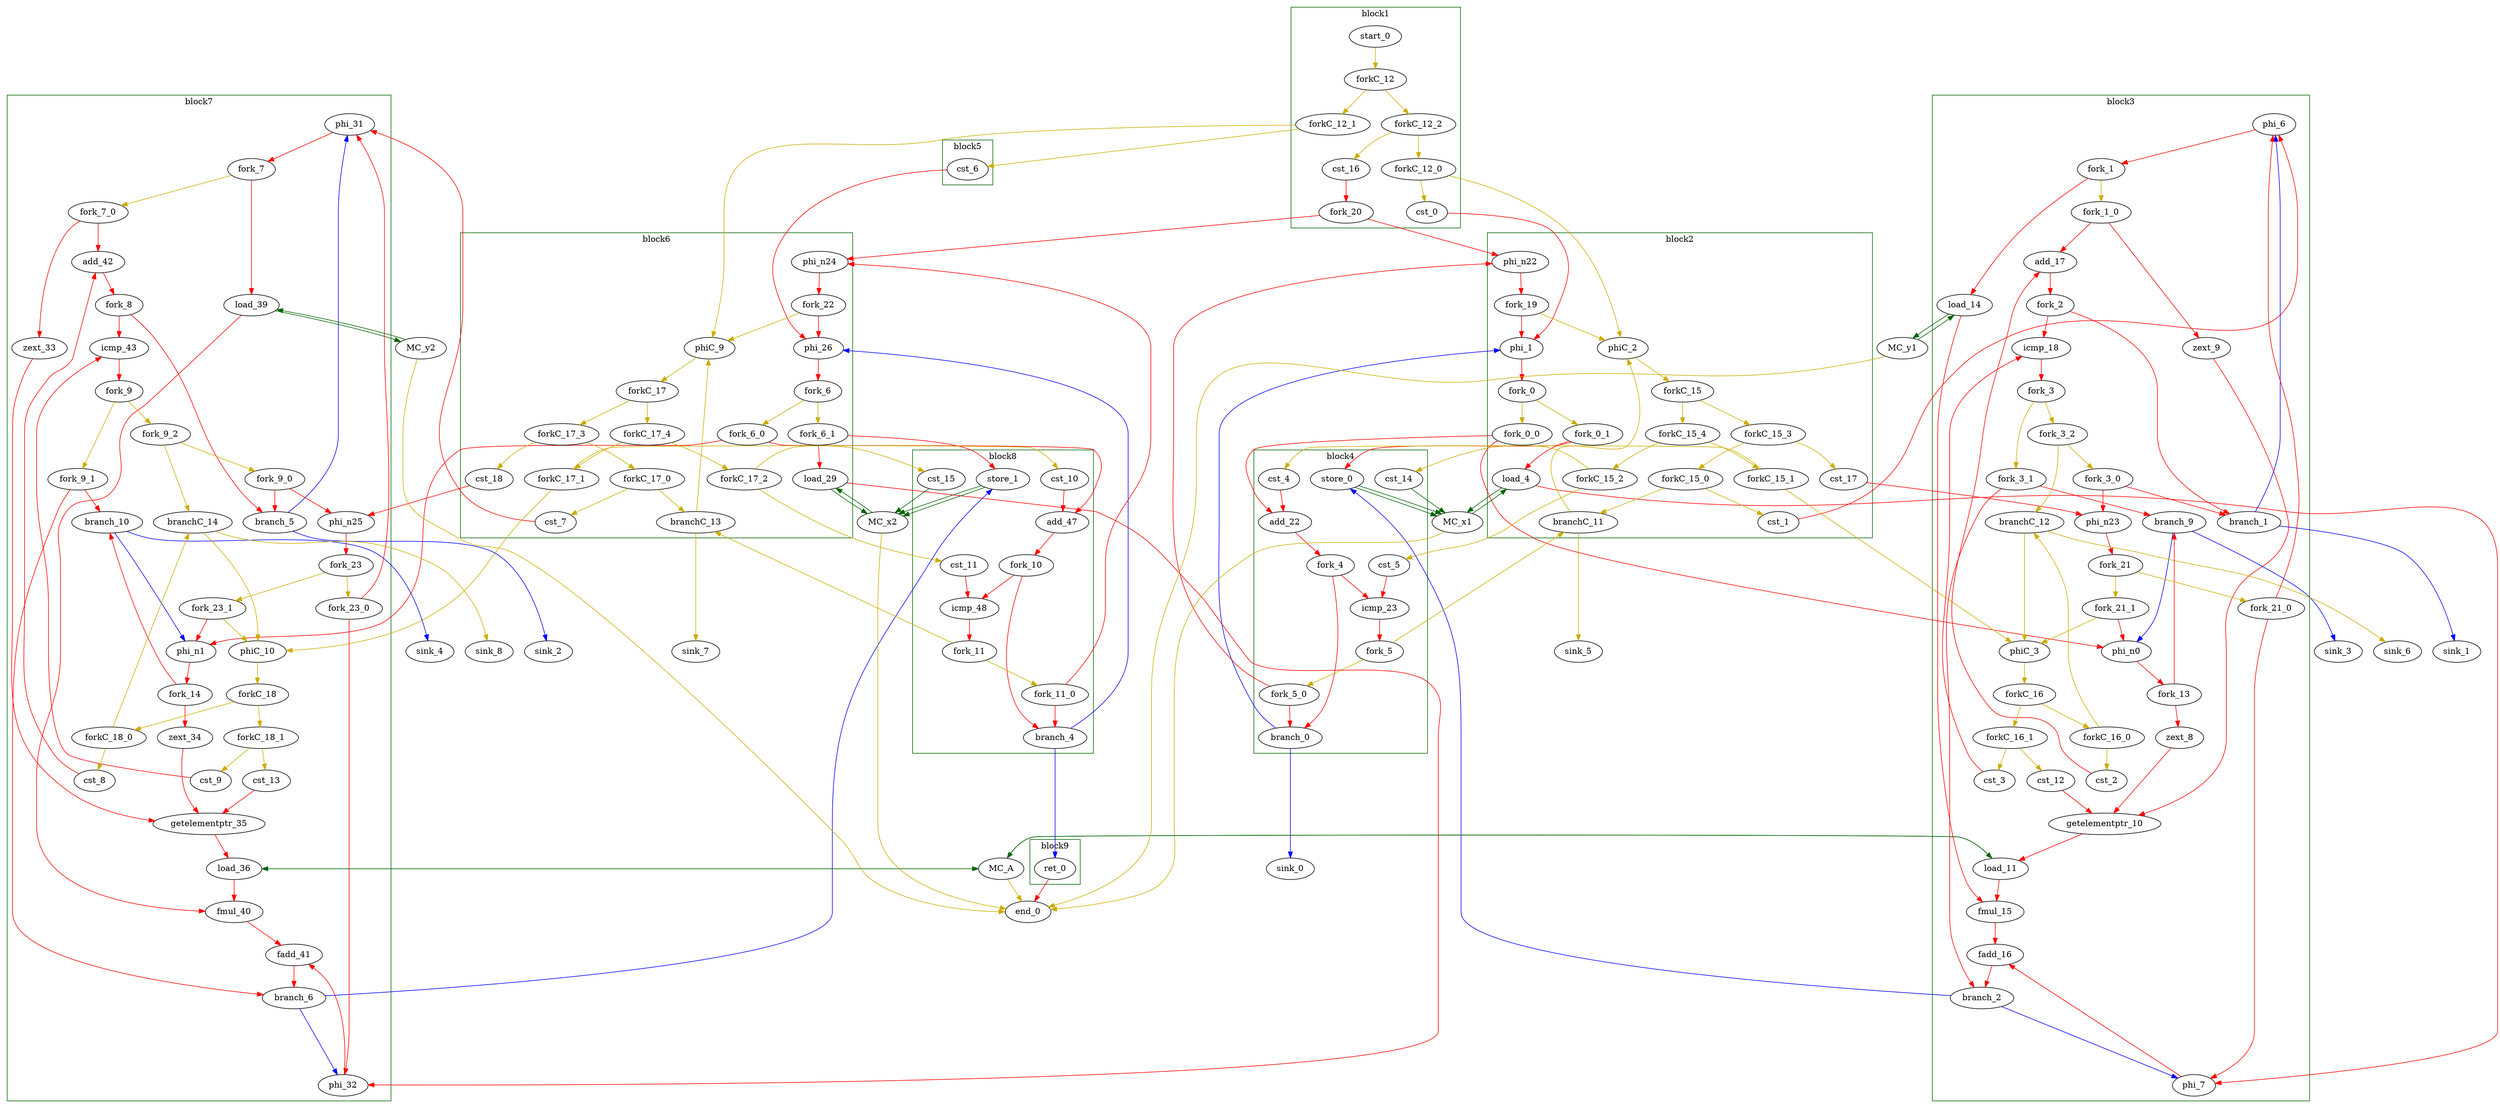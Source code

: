 Digraph G {
	splines=spline;
//DHLS version: 0.1.1" [shape = "none" pos = "20,20!"]

	subgraph cluster_0 {
	color = "darkgreen";
		label = "block1";
		"cst_0" [type = "Constant", bbID= 1, in = "in1:32", out = "out1:32", value = "0x00000000", tagged=false, taggers_num=0, tagger_id=-1];
		"start_0" [type = "Entry", control= "true", bbID= 1, in = "in1:0", out = "out1:0", tagged=false, taggers_num=0, tagger_id=-1];
		"cst_16" [type = "Constant", bbID= 1, in = "in1:32", out = "out1:32", value = "0x00000000", tagged=false, taggers_num=0, tagger_id=-1];
		"forkC_12_0" [type = "fork Bool 2", bbID= 1, in = "in1:0", out = "out1:0 out2:0", tagged = false, taggers_num = 0, tagger_id = -1];
		"forkC_12_1" [type = "fork Bool 2", bbID= 1, in = "in1:0", out = "out1:0 out2:0", tagged = false, taggers_num = 0, tagger_id = -1];
		"forkC_12_2" [type = "fork Bool 2", bbID= 1, in = "in1:0", out = "out1:0 out2:0", tagged = false, taggers_num = 0, tagger_id = -1];
		"forkC_12" [type = "fork Bool 2", bbID= 1, in = "in1:0", out = "out1:0 out2:0", tagged = false, taggers_num = 0, tagger_id = -1];
		"fork_20" [type = "fork Bool 2", bbID= 1, in = "in1:32", out = "out1:32 out2:32 ", tagged=false, taggers_num=0, tagger_id=-1];

	}

	subgraph cluster_1 {
	color = "darkgreen";
		label = "block2";
		"phi_1" [type = "mux T", bbID= 2, in = "in1?:1 in2:32 in3:32 ", out = "out1:32", delay=0.366, tagged=false, taggers_num=0, tagger_id=-1];
		"load_4" [type = "Operator", bbID= 2, op = "mc_load_op",bbID= 2, portId= 0, offset= 0, in = "in1:32 in2:32", out = "out1:32 out2:32 ", delay=0.000, latency=2, II=1, tagged=false, taggers_num=0, tagger_id=-1];
		"cst_1" [type = "Constant", bbID= 2, in = "in1:32", out = "out1:32", value = "0x00000000", tagged=false, taggers_num=0, tagger_id=-1];
		"phiC_2" [type = "mux T", bbID= 2, in = "in1?:1 in2:0 in3:0 ", out = "out1:0", delay=0.166, tagged=false, taggers_num=0, tagger_id=-1];
		"phi_n22" [type = "Merge", bbID= 2, in = "in1:32 in2:32 ", out = "out1:32", delay=0.366, tagged=false, taggers_num=0, tagger_id=-1];
		"branchC_11" [type = "branch T", bbID= 2,  in = "in1:0 in2?:1*i", out = "out1+:0 out2-:0", tagged=false, taggers_num=0, tagger_id=-1];
		"cst_17" [type = "Constant", bbID= 2, in = "in1:32", out = "out1:32", value = "0x00000000", tagged=false, taggers_num=0, tagger_id=-1];
		"fork_0_0" [type = "fork Bool 2", bbID= 2, in = "in1:32", out = "out1:32 out2:32", tagged = false, taggers_num = 0, tagger_id = -1];
		"fork_0_1" [type = "fork Bool 2", bbID= 2, in = "in1:32", out = "out1:32 out2:32", tagged = false, taggers_num = 0, tagger_id = -1];
		"fork_0" [type = "fork Bool 2", bbID= 2, in = "in1:32", out = "out1:32 out2:32", tagged = false, taggers_num = 0, tagger_id = -1];
		"forkC_15_0" [type = "fork Bool 2", bbID= 2, in = "in1:0", out = "out1:0 out2:0", tagged = false, taggers_num = 0, tagger_id = -1];
		"forkC_15_1" [type = "fork Bool 2", bbID= 2, in = "in1:0", out = "out1:0 out2:0", tagged = false, taggers_num = 0, tagger_id = -1];
		"forkC_15_2" [type = "fork Bool 2", bbID= 2, in = "in1:0", out = "out1:0 out2:0", tagged = false, taggers_num = 0, tagger_id = -1];
		"forkC_15_3" [type = "fork Bool 2", bbID= 2, in = "in1:0", out = "out1:0 out2:0", tagged = false, taggers_num = 0, tagger_id = -1];
		"forkC_15_4" [type = "fork Bool 2", bbID= 2, in = "in1:0", out = "out1:0 out2:0", tagged = false, taggers_num = 0, tagger_id = -1];
		"forkC_15" [type = "fork Bool 2", bbID= 2, in = "in1:0", out = "out1:0 out2:0", tagged = false, taggers_num = 0, tagger_id = -1];
		"fork_19" [type = "fork Bool 2", bbID= 2, in = "in1:32", out = "out1:32 out2:32 ", tagged=false, taggers_num=0, tagger_id=-1];

	}

	subgraph cluster_2 {
	color = "darkgreen";
		label = "block3";
		"phi_6" [type = "mux T", bbID= 3, in = "in1?:1 in2:32 in3:32 ", out = "out1:32", delay=0.366, tagged=false, taggers_num=0, tagger_id=-1];
		"phi_7" [type = "mux T", bbID= 3, in = "in1?:1 in2:32 in3:32 ", out = "out1:32", delay=0.366, tagged=false, taggers_num=0, tagger_id=-1];
		"zext_8" [type = "Operator", bbID= 3, op = "zext_op", in = "in1:32 ", out = "out1:32 ", delay=0.000, latency=0, II=1, tagged=false, taggers_num=0, tagger_id=-1];
		"zext_9" [type = "Operator", bbID= 3, op = "zext_op", in = "in1:32 ", out = "out1:32 ", delay=0.000, latency=0, II=1, tagged=false, taggers_num=0, tagger_id=-1];
		"getelementptr_10" [type = "Operator", bbID= 3, op = "getelementptr_op", in = "in1:32 in2:32 in3:32 ", out = "out1:32 ", constants=1, delay=2.966, latency=0, II=1, tagged=false, taggers_num=0, tagger_id=-1];
		"load_11" [type = "Operator", bbID= 3, op = "mc_load_op",bbID= 3, portId= 0, offset= 0, in = "in1:32 in2:32", out = "out1:32 out2:32 ", delay=0.000, latency=2, II=1, tagged=false, taggers_num=0, tagger_id=-1];
		"load_14" [type = "Operator", bbID= 3, op = "mc_load_op",bbID= 3, portId= 0, offset= 0, in = "in1:32 in2:32", out = "out1:32 out2:32 ", delay=0.000, latency=2, II=1, tagged=false, taggers_num=0, tagger_id=-1];
		"fmul_15" [type = "Operator", bbID= 3, op = "fmul_op", in = "in1:32 in2:32 ", out = "out1:32 ", delay=0.966, latency=6, II=1, tagged=false, taggers_num=0, tagger_id=-1];
		"fadd_16" [type = "Operator", bbID= 3, op = "fadd_op", in = "in1:32 in2:32 ", out = "out1:32 ", delay=0.966, latency=10, II=1, tagged=false, taggers_num=0, tagger_id=-1];
		"cst_2" [type = "Constant", bbID= 3, in = "in1:32", out = "out1:32", value = "0x00000001", tagged=false, taggers_num=0, tagger_id=-1];
		"add_17" [type = "Operator", bbID= 3, op = "add_op", in = "in1:32 in2:32 ", out = "out1:32 ", delay=1.693, latency=0, II=1, tagged=false, taggers_num=0, tagger_id=-1];
		"cst_3" [type = "Constant", bbID= 3, in = "in1:32", out = "out1:32", value = "0x0000001E", tagged=false, taggers_num=0, tagger_id=-1];
		"icmp_18" [type = "Operator", bbID= 3, op = "icmp_ult_op", in = "in1:32 in2:32 ", out = "out1:1 ", delay=1.530, latency=0, II=1, tagged=false, taggers_num=0, tagger_id=-1];
		"cst_12" [type = "Constant", bbID= 3, in = "in1:32", out = "out1:32", value = "0x0000001E", tagged=false, taggers_num=0, tagger_id=-1];
		"phi_n0" [type = "mux T", bbID= 3, in = "in1?:1 in2:32 in3:32 ", out = "out1:32", delay=0.366, tagged=false, taggers_num=0, tagger_id=-1];
		"phiC_3" [type = "mux T", bbID= 3, in = "in1?:1 in2:0 in3:0 ", out = "out1:0", delay=0.166, tagged=false, taggers_num=0, tagger_id=-1];
		"branch_1" [type = "branch T", bbID= 3,  in = "in1:32 in2?:1*i", out = "out1+:32 out2-:32", tagged=false, taggers_num=0, tagger_id=-1];
		"phi_n23" [type = "Merge", bbID= 3, in = "in1:32 in2:32 ", out = "out1:32", delay=0.366, tagged=false, taggers_num=0, tagger_id=-1];
		"branch_2" [type = "branch T", bbID= 3,  in = "in1:32 in2?:1*i", out = "out1+:32 out2-:32", tagged=false, taggers_num=0, tagger_id=-1];
		"branch_9" [type = "branch T", bbID= 3,  in = "in1:32 in2?:1*i", out = "out1+:32 out2-:32", tagged=false, taggers_num=0, tagger_id=-1];
		"branchC_12" [type = "branch T", bbID= 3,  in = "in1:0 in2?:1*i", out = "out1+:0 out2-:0", tagged=false, taggers_num=0, tagger_id=-1];
		"fork_1_0" [type = "fork Bool 2", bbID= 3, in = "in1:32", out = "out1:32 out2:32", tagged = false, taggers_num = 0, tagger_id = -1];
		"fork_1" [type = "fork Bool 2", bbID= 3, in = "in1:32", out = "out1:32 out2:32", tagged = false, taggers_num = 0, tagger_id = -1];
		"fork_2" [type = "fork Bool 2", bbID= 3, in = "in1:32", out = "out1:32 out2:32 ", tagged=false, taggers_num=0, tagger_id=-1];
		"fork_3_0" [type = "fork Bool 2", bbID= 3, in = "in1:32", out = "out1:32 out2:32", tagged = false, taggers_num = 0, tagger_id = -1];
		"fork_3_1" [type = "fork Bool 2", bbID= 3, in = "in1:32", out = "out1:32 out2:32", tagged = false, taggers_num = 0, tagger_id = -1];
		"fork_3_2" [type = "fork Bool 2", bbID= 3, in = "in1:32", out = "out1:32 out2:32", tagged = false, taggers_num = 0, tagger_id = -1];
		"fork_3" [type = "fork Bool 2", bbID= 3, in = "in1:32", out = "out1:32 out2:32", tagged = false, taggers_num = 0, tagger_id = -1];
		"fork_13" [type = "fork Bool 2", bbID= 3, in = "in1:32", out = "out1:32 out2:32 ", tagged=false, taggers_num=0, tagger_id=-1];
		"forkC_16_0" [type = "fork Bool 2", bbID= 3, in = "in1:0", out = "out1:0 out2:0", tagged = false, taggers_num = 0, tagger_id = -1];
		"forkC_16_1" [type = "fork Bool 2", bbID= 3, in = "in1:0", out = "out1:0 out2:0", tagged = false, taggers_num = 0, tagger_id = -1];
		"forkC_16" [type = "fork Bool 2", bbID= 3, in = "in1:0", out = "out1:0 out2:0", tagged = false, taggers_num = 0, tagger_id = -1];
		"fork_21_0" [type = "fork Bool 2", bbID= 3, in = "in1:32", out = "out1:32 out2:32", tagged = false, taggers_num = 0, tagger_id = -1];
		"fork_21_1" [type = "fork Bool 2", bbID= 3, in = "in1:32", out = "out1:32 out2:32", tagged = false, taggers_num = 0, tagger_id = -1];
		"fork_21" [type = "fork Bool 2", bbID= 3, in = "in1:32", out = "out1:32 out2:32", tagged = false, taggers_num = 0, tagger_id = -1];

	}

	subgraph cluster_3 {
	color = "darkgreen";
		label = "block4";
		"store_0" [type = "Operator", bbID= 4, op = "mc_store_op",bbID= 4, portId= 0, offset= 0, in = "in1:32 in2:32 ", out = "out1:32 out2:32 ", delay=0.000, latency=0, II=1, tagged=false, taggers_num=0, tagger_id=-1];
		"cst_4" [type = "Constant", bbID= 4, in = "in1:32", out = "out1:32", value = "0x00000001", tagged=false, taggers_num=0, tagger_id=-1];
		"add_22" [type = "Operator", bbID= 4, op = "add_op", in = "in1:32 in2:32 ", out = "out1:32 ", delay=1.693, latency=0, II=1, tagged=false, taggers_num=0, tagger_id=-1];
		"cst_5" [type = "Constant", bbID= 4, in = "in1:32", out = "out1:32", value = "0x0000001E", tagged=false, taggers_num=0, tagger_id=-1];
		"icmp_23" [type = "Operator", bbID= 4, op = "icmp_ult_op", in = "in1:32 in2:32 ", out = "out1:1 ", delay=1.530, latency=0, II=1, tagged=false, taggers_num=0, tagger_id=-1];
		"cst_14" [type = "Constant", bbID= 4, in = "in1:32", out = "out1:32", value = "0x00000001", tagged=false, taggers_num=0, tagger_id=-1];
		"branch_0" [type = "branch T", bbID= 4,  in = "in1:32 in2?:1*i", out = "out1+:32 out2-:32", tagged=false, taggers_num=0, tagger_id=-1];
		"fork_4" [type = "fork Bool 2", bbID= 4, in = "in1:32", out = "out1:32 out2:32 ", tagged=false, taggers_num=0, tagger_id=-1];
		"fork_5_0" [type = "fork Bool 2", bbID= 4, in = "in1:32", out = "out1:32 out2:32", tagged = false, taggers_num = 0, tagger_id = -1];
		"fork_5" [type = "fork Bool 2", bbID= 4, in = "in1:32", out = "out1:32 out2:32", tagged = false, taggers_num = 0, tagger_id = -1];

	}

	subgraph cluster_4 {
	color = "darkgreen";
		label = "block5";
		"cst_6" [type = "Constant", bbID= 5, in = "in1:32", out = "out1:32", value = "0x00000000", tagged=false, taggers_num=0, tagger_id=-1];

	}

	subgraph cluster_5 {
	color = "darkgreen";
		label = "block6";
		"phi_26" [type = "mux T", bbID= 6, in = "in1?:1 in2:32 in3:32 ", out = "out1:32", delay=0.366, tagged=false, taggers_num=0, tagger_id=-1];
		"load_29" [type = "Operator", bbID= 6, op = "mc_load_op",bbID= 6, portId= 0, offset= 0, in = "in1:32 in2:32", out = "out1:32 out2:32 ", delay=0.000, latency=2, II=1, tagged=false, taggers_num=0, tagger_id=-1];
		"cst_7" [type = "Constant", bbID= 6, in = "in1:32", out = "out1:32", value = "0x00000000", tagged=false, taggers_num=0, tagger_id=-1];
		"phiC_9" [type = "mux T", bbID= 6, in = "in1?:1 in2:0 in3:0 ", out = "out1:0", delay=0.166, tagged=false, taggers_num=0, tagger_id=-1];
		"phi_n24" [type = "Merge", bbID= 6, in = "in1:32 in2:32 ", out = "out1:32", delay=0.366, tagged=false, taggers_num=0, tagger_id=-1];
		"branchC_13" [type = "branch T", bbID= 6,  in = "in1:0 in2?:1*i", out = "out1+:0 out2-:0", tagged=false, taggers_num=0, tagger_id=-1];
		"cst_18" [type = "Constant", bbID= 6, in = "in1:32", out = "out1:32", value = "0x00000000", tagged=false, taggers_num=0, tagger_id=-1];
		"fork_6_0" [type = "fork Bool 2", bbID= 6, in = "in1:32", out = "out1:32 out2:32", tagged = false, taggers_num = 0, tagger_id = -1];
		"fork_6_1" [type = "fork Bool 2", bbID= 6, in = "in1:32", out = "out1:32 out2:32", tagged = false, taggers_num = 0, tagger_id = -1];
		"fork_6" [type = "fork Bool 2", bbID= 6, in = "in1:32", out = "out1:32 out2:32", tagged = false, taggers_num = 0, tagger_id = -1];
		"forkC_17_0" [type = "fork Bool 2", bbID= 6, in = "in1:0", out = "out1:0 out2:0", tagged = false, taggers_num = 0, tagger_id = -1];
		"forkC_17_1" [type = "fork Bool 2", bbID= 6, in = "in1:0", out = "out1:0 out2:0", tagged = false, taggers_num = 0, tagger_id = -1];
		"forkC_17_2" [type = "fork Bool 2", bbID= 6, in = "in1:0", out = "out1:0 out2:0", tagged = false, taggers_num = 0, tagger_id = -1];
		"forkC_17_3" [type = "fork Bool 2", bbID= 6, in = "in1:0", out = "out1:0 out2:0", tagged = false, taggers_num = 0, tagger_id = -1];
		"forkC_17_4" [type = "fork Bool 2", bbID= 6, in = "in1:0", out = "out1:0 out2:0", tagged = false, taggers_num = 0, tagger_id = -1];
		"forkC_17" [type = "fork Bool 2", bbID= 6, in = "in1:0", out = "out1:0 out2:0", tagged = false, taggers_num = 0, tagger_id = -1];
		"fork_22" [type = "fork Bool 2", bbID= 6, in = "in1:32", out = "out1:32 out2:32 ", tagged=false, taggers_num=0, tagger_id=-1];

	}

	subgraph cluster_6 {
	color = "darkgreen";
		label = "block7";
		"phi_31" [type = "mux T", bbID= 7, in = "in1?:1 in2:32 in3:32 ", out = "out1:32", delay=0.366, tagged=false, taggers_num=0, tagger_id=-1];
		"phi_32" [type = "mux T", bbID= 7, in = "in1?:1 in2:32 in3:32 ", out = "out1:32", delay=0.366, tagged=false, taggers_num=0, tagger_id=-1];
		"zext_33" [type = "Operator", bbID= 7, op = "zext_op", in = "in1:32 ", out = "out1:32 ", delay=0.000, latency=0, II=1, tagged=false, taggers_num=0, tagger_id=-1];
		"zext_34" [type = "Operator", bbID= 7, op = "zext_op", in = "in1:32 ", out = "out1:32 ", delay=0.000, latency=0, II=1, tagged=false, taggers_num=0, tagger_id=-1];
		"getelementptr_35" [type = "Operator", bbID= 7, op = "getelementptr_op", in = "in1:32 in2:32 in3:32 ", out = "out1:32 ", constants=1, delay=2.966, latency=0, II=1, tagged=false, taggers_num=0, tagger_id=-1];
		"load_36" [type = "Operator", bbID= 7, op = "mc_load_op",bbID= 7, portId= 1, offset= 0, in = "in1:32 in2:32", out = "out1:32 out2:32 ", delay=0.000, latency=2, II=1, tagged=false, taggers_num=0, tagger_id=-1];
		"load_39" [type = "Operator", bbID= 7, op = "mc_load_op",bbID= 7, portId= 0, offset= 0, in = "in1:32 in2:32", out = "out1:32 out2:32 ", delay=0.000, latency=2, II=1, tagged=false, taggers_num=0, tagger_id=-1];
		"fmul_40" [type = "Operator", bbID= 7, op = "fmul_op", in = "in1:32 in2:32 ", out = "out1:32 ", delay=0.966, latency=6, II=1, tagged=false, taggers_num=0, tagger_id=-1];
		"fadd_41" [type = "Operator", bbID= 7, op = "fadd_op", in = "in1:32 in2:32 ", out = "out1:32 ", delay=0.966, latency=10, II=1, tagged=false, taggers_num=0, tagger_id=-1];
		"cst_8" [type = "Constant", bbID= 7, in = "in1:32", out = "out1:32", value = "0x00000001", tagged=false, taggers_num=0, tagger_id=-1];
		"add_42" [type = "Operator", bbID= 7, op = "add_op", in = "in1:32 in2:32 ", out = "out1:32 ", delay=1.693, latency=0, II=1, tagged=false, taggers_num=0, tagger_id=-1];
		"cst_9" [type = "Constant", bbID= 7, in = "in1:32", out = "out1:32", value = "0x0000001E", tagged=false, taggers_num=0, tagger_id=-1];
		"icmp_43" [type = "Operator", bbID= 7, op = "icmp_ult_op", in = "in1:32 in2:32 ", out = "out1:1 ", delay=1.530, latency=0, II=1, tagged=false, taggers_num=0, tagger_id=-1];
		"cst_13" [type = "Constant", bbID= 7, in = "in1:32", out = "out1:32", value = "0x0000001E", tagged=false, taggers_num=0, tagger_id=-1];
		"phi_n1" [type = "mux T", bbID= 7, in = "in1?:1 in2:32 in3:32 ", out = "out1:32", delay=0.366, tagged=false, taggers_num=0, tagger_id=-1];
		"phiC_10" [type = "mux T", bbID= 7, in = "in1?:1 in2:0 in3:0 ", out = "out1:0", delay=0.166, tagged=false, taggers_num=0, tagger_id=-1];
		"branch_5" [type = "branch T", bbID= 7,  in = "in1:32 in2?:1*i", out = "out1+:32 out2-:32", tagged=false, taggers_num=0, tagger_id=-1];
		"phi_n25" [type = "Merge", bbID= 7, in = "in1:32 in2:32 ", out = "out1:32", delay=0.366, tagged=false, taggers_num=0, tagger_id=-1];
		"branch_6" [type = "branch T", bbID= 7,  in = "in1:32 in2?:1*i", out = "out1+:32 out2-:32", tagged=false, taggers_num=0, tagger_id=-1];
		"branch_10" [type = "branch T", bbID= 7,  in = "in1:32 in2?:1*i", out = "out1+:32 out2-:32", tagged=false, taggers_num=0, tagger_id=-1];
		"branchC_14" [type = "branch T", bbID= 7,  in = "in1:0 in2?:1*i", out = "out1+:0 out2-:0", tagged=false, taggers_num=0, tagger_id=-1];
		"fork_7_0" [type = "fork Bool 2", bbID= 7, in = "in1:32", out = "out1:32 out2:32", tagged = false, taggers_num = 0, tagger_id = -1];
		"fork_7" [type = "fork Bool 2", bbID= 7, in = "in1:32", out = "out1:32 out2:32", tagged = false, taggers_num = 0, tagger_id = -1];
		"fork_8" [type = "fork Bool 2", bbID= 7, in = "in1:32", out = "out1:32 out2:32 ", tagged=false, taggers_num=0, tagger_id=-1];
		"fork_9_0" [type = "fork Bool 2", bbID= 7, in = "in1:32", out = "out1:32 out2:32", tagged = false, taggers_num = 0, tagger_id = -1];
		"fork_9_1" [type = "fork Bool 2", bbID= 7, in = "in1:32", out = "out1:32 out2:32", tagged = false, taggers_num = 0, tagger_id = -1];
		"fork_9_2" [type = "fork Bool 2", bbID= 7, in = "in1:32", out = "out1:32 out2:32", tagged = false, taggers_num = 0, tagger_id = -1];
		"fork_9" [type = "fork Bool 2", bbID= 7, in = "in1:32", out = "out1:32 out2:32", tagged = false, taggers_num = 0, tagger_id = -1];
		"fork_14" [type = "fork Bool 2", bbID= 7, in = "in1:32", out = "out1:32 out2:32 ", tagged=false, taggers_num=0, tagger_id=-1];
		"forkC_18_0" [type = "fork Bool 2", bbID= 7, in = "in1:0", out = "out1:0 out2:0", tagged = false, taggers_num = 0, tagger_id = -1];
		"forkC_18_1" [type = "fork Bool 2", bbID= 7, in = "in1:0", out = "out1:0 out2:0", tagged = false, taggers_num = 0, tagger_id = -1];
		"forkC_18" [type = "fork Bool 2", bbID= 7, in = "in1:0", out = "out1:0 out2:0", tagged = false, taggers_num = 0, tagger_id = -1];
		"fork_23_0" [type = "fork Bool 2", bbID= 7, in = "in1:32", out = "out1:32 out2:32", tagged = false, taggers_num = 0, tagger_id = -1];
		"fork_23_1" [type = "fork Bool 2", bbID= 7, in = "in1:32", out = "out1:32 out2:32", tagged = false, taggers_num = 0, tagger_id = -1];
		"fork_23" [type = "fork Bool 2", bbID= 7, in = "in1:32", out = "out1:32 out2:32", tagged = false, taggers_num = 0, tagger_id = -1];

	}

	subgraph cluster_7 {
	color = "darkgreen";
		label = "block8";
		"store_1" [type = "Operator", bbID= 8, op = "mc_store_op",bbID= 8, portId= 0, offset= 0, in = "in1:32 in2:32 ", out = "out1:32 out2:32 ", delay=0.000, latency=0, II=1, tagged=false, taggers_num=0, tagger_id=-1];
		"cst_10" [type = "Constant", bbID= 8, in = "in1:32", out = "out1:32", value = "0x00000001", tagged=false, taggers_num=0, tagger_id=-1];
		"add_47" [type = "Operator", bbID= 8, op = "add_op", in = "in1:32 in2:32 ", out = "out1:32 ", delay=1.693, latency=0, II=1, tagged=false, taggers_num=0, tagger_id=-1];
		"cst_11" [type = "Constant", bbID= 8, in = "in1:32", out = "out1:32", value = "0x0000001E", tagged=false, taggers_num=0, tagger_id=-1];
		"icmp_48" [type = "Operator", bbID= 8, op = "icmp_ult_op", in = "in1:32 in2:32 ", out = "out1:1 ", delay=1.530, latency=0, II=1, tagged=false, taggers_num=0, tagger_id=-1];
		"cst_15" [type = "Constant", bbID= 8, in = "in1:32", out = "out1:32", value = "0x00000001", tagged=false, taggers_num=0, tagger_id=-1];
		"branch_4" [type = "branch T", bbID= 8,  in = "in1:32 in2?:1*i", out = "out1+:32 out2-:32", tagged=false, taggers_num=0, tagger_id=-1];
		"fork_10" [type = "fork Bool 2", bbID= 8, in = "in1:32", out = "out1:32 out2:32 ", tagged=false, taggers_num=0, tagger_id=-1];
		"fork_11_0" [type = "fork Bool 2", bbID= 8, in = "in1:32", out = "out1:32 out2:32", tagged = false, taggers_num = 0, tagger_id = -1];
		"fork_11" [type = "fork Bool 2", bbID= 8, in = "in1:32", out = "out1:32 out2:32", tagged = false, taggers_num = 0, tagger_id = -1];

	}

	subgraph cluster_8 {
	color = "darkgreen";
		label = "block9";
		"ret_0" [type = "Operator", bbID= 9, op = "ret_op", in = "in1:32 ", out = "out1:32 ", delay=0.000, latency=0, II=1, tagged=false, taggers_num=0, tagger_id=-1];

	}
	"MC_x1" [type = "MC", bbID= 0, in = "in1:32*c0 in2:32*l0a in3:32*s0a in4:32*s0d ", out = "out1:32*l0d out2:0*e ", memory = "x1", bbcount = 1, ldcount = 1, stcount = 1];
	"MC_A" [type = "MC", bbID= 0, in = "in1:32*l0a in2:32*l1a ", out = "out1:32*l0d out2:32*l1d out3:0*e ", memory = "A", bbcount = 0, ldcount = 2, stcount = 0];
	"MC_y1" [type = "MC", bbID= 0, in = "in1:32*l0a ", out = "out1:32*l0d out2:0*e ", memory = "y1", bbcount = 0, ldcount = 1, stcount = 0];
	"MC_x2" [type = "MC", bbID= 0, in = "in1:32*c0 in2:32*l0a in3:32*s0a in4:32*s0d ", out = "out1:32*l0d out2:0*e ", memory = "x2", bbcount = 1, ldcount = 1, stcount = 1];
	"MC_y2" [type = "MC", bbID= 0, in = "in1:32*l0a ", out = "out1:32*l0d out2:0*e ", memory = "y2", bbcount = 0, ldcount = 1, stcount = 0];
	"sink_0" [type = "Sink", bbID= 0, in = "in1:32"];
	"sink_1" [type = "Sink", bbID= 0, in = "in1:32"];
	"sink_2" [type = "Sink", bbID= 0, in = "in1:32"];
	"sink_3" [type = "Sink", bbID= 0, in = "in1:32"];
	"sink_4" [type = "Sink", bbID= 0, in = "in1:32"];
	"sink_5" [type = "Sink", bbID= 0, in = "in1:0"];
	"sink_6" [type = "Sink", bbID= 0, in = "in1:0"];
	"sink_7" [type = "Sink", bbID= 0, in = "in1:0"];
	"sink_8" [type = "Sink", bbID= 0, in = "in1:0"];
	"end_0" [type = "Exit", bbID= 0, in = "in1:0*e in2:0*e in3:0*e in4:0*e in5:0*e  in6:32 ", out = "out1:32" ];

	"load_4" -> "MC_x1" [color = "darkgreen", mem_address = "true", from = "out2", to = "in2"];
	"MC_x1" -> "load_4" [color = "darkgreen", mem_address = "false", from = "out1", to = "in1"];
	"load_11" -> "MC_A" [color = "darkgreen", mem_address = "true", from = "out2", to = "in1"];
	"MC_A" -> "load_11" [color = "darkgreen", mem_address = "false", from = "out1", to = "in1"];
	"load_14" -> "MC_y1" [color = "darkgreen", mem_address = "true", from = "out2", to = "in1"];
	"MC_y1" -> "load_14" [color = "darkgreen", mem_address = "false", from = "out1", to = "in1"];
	"store_0" -> "MC_x1" [color = "darkgreen", mem_address = "true", from = "out2", to = "in3"];
	"store_0" -> "MC_x1" [color = "darkgreen", mem_address = "false", from = "out1", to = "in4"];
	"load_29" -> "MC_x2" [color = "darkgreen", mem_address = "true", from = "out2", to = "in2"];
	"MC_x2" -> "load_29" [color = "darkgreen", mem_address = "false", from = "out1", to = "in1"];
	"load_36" -> "MC_A" [color = "darkgreen", mem_address = "true", from = "out2", to = "in2"];
	"MC_A" -> "load_36" [color = "darkgreen", mem_address = "false", from = "out2", to = "in1"];
	"load_39" -> "MC_y2" [color = "darkgreen", mem_address = "true", from = "out2", to = "in1"];
	"MC_y2" -> "load_39" [color = "darkgreen", mem_address = "false", from = "out1", to = "in1"];
	"store_1" -> "MC_x2" [color = "darkgreen", mem_address = "true", from = "out2", to = "in3"];
	"store_1" -> "MC_x2" [color = "darkgreen", mem_address = "false", from = "out1", to = "in4"];
	"cst_14" -> "MC_x1" [color = "darkgreen", from = "out1", to = "in1"];
	"MC_x1" -> "end_0" [color = "gold3", from = "out2", to = "in1"];
	"MC_A" -> "end_0" [color = "gold3", from = "out3", to = "in2"];
	"MC_y1" -> "end_0" [color = "gold3", from = "out2", to = "in3"];
	"cst_15" -> "MC_x2" [color = "darkgreen", from = "out1", to = "in1"];
	"MC_x2" -> "end_0" [color = "gold3", from = "out2", to = "in4"];
	"MC_y2" -> "end_0" [color = "gold3", from = "out2", to = "in5"];
	"cst_0" -> "phi_1" [color = "red", from = "out1", to = "in2"];
	"phi_1" -> "fork_0" [color = "red", from = "out1", to = "in1"];
	"load_4" -> "phi_7" [color = "red", from = "out1", to = "in2"];
	"cst_1" -> "phi_6" [color = "red", from = "out1", to = "in2"];
	"phi_6" -> "fork_1" [color = "red", from = "out1", to = "in1"];
	"phi_7" -> "fadd_16" [color = "red", from = "out1", to = "in1"];
	"zext_8" -> "getelementptr_10" [color = "red", from = "out1", to = "in1"];
	"zext_9" -> "getelementptr_10" [color = "red", from = "out1", to = "in2"];
	"getelementptr_10" -> "load_11" [color = "red", from = "out1", to = "in2"];
	"load_11" -> "fmul_15" [color = "red", from = "out1", to = "in1"];
	"load_14" -> "fmul_15" [color = "red", from = "out1", to = "in2"];
	"fmul_15" -> "fadd_16" [color = "red", from = "out1", to = "in2"];
	"fadd_16" -> "branch_2" [color = "red", from = "out1", to = "in1"];
	"cst_2" -> "add_17" [color = "red", from = "out1", to = "in2"];
	"add_17" -> "fork_2" [color = "red", from = "out1", to = "in1"];
	"cst_3" -> "icmp_18" [color = "red", from = "out1", to = "in2"];
	"icmp_18" -> "fork_3" [color = "red", from = "out1", to = "in1"];
	"cst_4" -> "add_22" [color = "red", from = "out1", to = "in2"];
	"add_22" -> "fork_4" [color = "red", from = "out1", to = "in1"];
	"cst_5" -> "icmp_23" [color = "red", from = "out1", to = "in2"];
	"icmp_23" -> "fork_5" [color = "red", from = "out1", to = "in1"];
	"cst_6" -> "phi_26" [color = "red", from = "out1", to = "in2"];
	"phi_26" -> "fork_6" [color = "red", from = "out1", to = "in1"];
	"load_29" -> "phi_32" [color = "red", from = "out1", to = "in2"];
	"cst_7" -> "phi_31" [color = "red", from = "out1", to = "in2"];
	"phi_31" -> "fork_7" [color = "red", from = "out1", to = "in1"];
	"phi_32" -> "fadd_41" [color = "red", from = "out1", to = "in1"];
	"zext_33" -> "getelementptr_35" [color = "red", from = "out1", to = "in1"];
	"zext_34" -> "getelementptr_35" [color = "red", from = "out1", to = "in2"];
	"getelementptr_35" -> "load_36" [color = "red", from = "out1", to = "in2"];
	"load_36" -> "fmul_40" [color = "red", from = "out1", to = "in1"];
	"load_39" -> "fmul_40" [color = "red", from = "out1", to = "in2"];
	"fmul_40" -> "fadd_41" [color = "red", from = "out1", to = "in2"];
	"fadd_41" -> "branch_6" [color = "red", from = "out1", to = "in1"];
	"cst_8" -> "add_42" [color = "red", from = "out1", to = "in2"];
	"add_42" -> "fork_8" [color = "red", from = "out1", to = "in1"];
	"cst_9" -> "icmp_43" [color = "red", from = "out1", to = "in2"];
	"icmp_43" -> "fork_9" [color = "red", from = "out1", to = "in1"];
	"cst_10" -> "add_47" [color = "red", from = "out1", to = "in2"];
	"add_47" -> "fork_10" [color = "red", from = "out1", to = "in1"];
	"cst_11" -> "icmp_48" [color = "red", from = "out1", to = "in2"];
	"icmp_48" -> "fork_11" [color = "red", from = "out1", to = "in1"];
	"ret_0" -> "end_0" [color = "red", from = "out1", to = "in6"];
	"cst_12" -> "getelementptr_10" [color = "red", from = "out1", to = "in3"];
	"cst_13" -> "getelementptr_35" [color = "red", from = "out1", to = "in3"];
	"start_0" -> "forkC_12" [color = "gold3", from = "out1", to = "in1"];
	"phi_n0" -> "fork_13" [color = "red", from = "out1", to = "in1"];
	"phi_n1" -> "fork_14" [color = "red", from = "out1", to = "in1"];
	"phiC_2" -> "forkC_15" [color = "gold3", from = "out1", to = "in1"];
	"phiC_3" -> "forkC_16" [color = "gold3", from = "out1", to = "in1"];
	"phiC_9" -> "forkC_17" [color = "gold3", from = "out1", to = "in1"];
	"phiC_10" -> "forkC_18" [color = "gold3", from = "out1", to = "in1"];
	"branch_0" -> "sink_0" [color = "blue", minlen = 3, from = "out1", to = "in1"];
	"branch_0" -> "phi_1" [color = "blue", minlen = 3, from = "out2", to = "in3"];
	"phi_n22" -> "fork_19" [color = "red", from = "out1", to = "in1"];
	"cst_16" -> "fork_20" [color = "red", from = "out1", to = "in1"];
	"branch_1" -> "sink_1" [color = "blue", minlen = 3, from = "out1", to = "in1"];
	"branch_1" -> "phi_6" [color = "blue", minlen = 3, from = "out2", to = "in3"];
	"phi_n23" -> "fork_21" [color = "red", from = "out1", to = "in1"];
	"branch_2" -> "store_0" [color = "blue", minlen = 3, from = "out1", to = "in1"];
	"branch_2" -> "phi_7" [color = "blue", minlen = 3, from = "out2", to = "in3"];
	"branch_4" -> "ret_0" [color = "blue", minlen = 3, from = "out1", to = "in1"];
	"branch_4" -> "phi_26" [color = "blue", minlen = 3, from = "out2", to = "in3"];
	"phi_n24" -> "fork_22" [color = "red", from = "out1", to = "in1"];
	"branch_5" -> "sink_2" [color = "blue", minlen = 3, from = "out1", to = "in1"];
	"branch_5" -> "phi_31" [color = "blue", minlen = 3, from = "out2", to = "in3"];
	"phi_n25" -> "fork_23" [color = "red", from = "out1", to = "in1"];
	"branch_6" -> "store_1" [color = "blue", minlen = 3, from = "out1", to = "in1"];
	"branch_6" -> "phi_32" [color = "blue", minlen = 3, from = "out2", to = "in3"];
	"branch_9" -> "sink_3" [color = "blue", minlen = 3, from = "out1", to = "in1"];
	"branch_9" -> "phi_n0" [color = "blue", minlen = 3, from = "out2", to = "in3"];
	"branch_10" -> "sink_4" [color = "blue", minlen = 3, from = "out1", to = "in1"];
	"branch_10" -> "phi_n1" [color = "blue", minlen = 3, from = "out2", to = "in3"];
	"branchC_11" -> "sink_5" [color = "gold3", minlen = 3, from = "out1", to = "in1"];
	"branchC_11" -> "phiC_2" [color = "gold3", minlen = 3, from = "out2", to = "in3"];
	"branchC_12" -> "sink_6" [color = "gold3", minlen = 3, from = "out1", to = "in1"];
	"branchC_12" -> "phiC_3" [color = "gold3", minlen = 3, from = "out2", to = "in3"];
	"branchC_13" -> "sink_7" [color = "gold3", minlen = 3, from = "out1", to = "in1"];
	"branchC_13" -> "phiC_9" [color = "gold3", minlen = 3, from = "out2", to = "in3"];
	"branchC_14" -> "sink_8" [color = "gold3", minlen = 3, from = "out1", to = "in1"];
	"branchC_14" -> "phiC_10" [color = "gold3", minlen = 3, from = "out2", to = "in3"];
	"cst_17" -> "phi_n23" [color = "red", from = "out1", to = "in1"];
	"cst_18" -> "phi_n25" [color = "red", from = "out1", to = "in1"];
    "fork_0_0" -> "phi_n0" [color = "red", from = "out1", to = "in2"];
    "fork_0_0" -> "add_22" [color = "red", from = "out2", to = "in1"];
    "fork_0_1" -> "load_4" [color = "red", from = "out1", to = "in2"];
    "fork_0_1" -> "store_0" [color = "red", from = "out2", to = "in2"];
    "fork_0" -> "fork_0_0" [color = "gold3", from = "out1", to = "in1"];
    "fork_0" -> "fork_0_1" [color = "gold3", from = "out2", to = "in1"];
    "fork_1_0" -> "zext_9" [color = "red", from = "out1", to = "in1"];
    "fork_1_0" -> "add_17" [color = "red", from = "out2", to = "in1"];
    "fork_1" -> load_14 [color = red, from = "out1", to = in2];
    "fork_1" -> "fork_1_0" [color = "gold3", from = "out2", to = "in1"];
	"fork_2" -> "icmp_18" [color = "red", from = "out1", to = "in1"];
	"fork_2" -> "branch_1" [color = "red", from = "out2", to = "in1"];
    "fork_3_0" -> "branch_1" [color = "red", from = "out1", to = "in2"];
    "fork_3_0" -> "phi_n23" [color = "red", from = "out2", to = "in2"];
    "fork_3_1" -> "branch_2" [color = "red", from = "out1", to = "in2"];
    "fork_3_1" -> "branch_9" [color = "red", from = "out2", to = "in2"];
    "fork_3_2" -> "branchC_12" [color = "gold3", from = "out1", to = "in2"];
    "fork_3_2" -> "fork_3_0" [color = "gold3", from = "out2", to = "in1"];
    "fork_3" -> "fork_3_1" [color = "gold3", from = "out1", to = "in1"];
    "fork_3" -> "fork_3_2" [color = "gold3", from = "out2", to = "in1"];
	"fork_4" -> "icmp_23" [color = "red", from = "out1", to = "in1"];
	"fork_4" -> "branch_0" [color = "red", from = "out2", to = "in1"];
    "fork_5_0" -> "branch_0" [color = "red", from = "out1", to = "in2"];
    "fork_5_0" -> "phi_n22" [color = "red", from = "out2", to = "in2"];
    "fork_5" -> branchC_11 [color = gold3, from = "out1", to = in2];
    "fork_5" -> "fork_5_0" [color = "gold3", from = "out2", to = "in1"];
    "fork_6_0" -> "phi_n1" [color = "red", from = "out1", to = "in2"];
    "fork_6_0" -> "add_47" [color = "red", from = "out2", to = "in1"];
    "fork_6_1" -> "load_29" [color = "red", from = "out1", to = "in2"];
    "fork_6_1" -> "store_1" [color = "red", from = "out2", to = "in2"];
    "fork_6" -> "fork_6_0" [color = "gold3", from = "out1", to = "in1"];
    "fork_6" -> "fork_6_1" [color = "gold3", from = "out2", to = "in1"];
    "fork_7_0" -> "zext_33" [color = "red", from = "out1", to = "in1"];
    "fork_7_0" -> "add_42" [color = "red", from = "out2", to = "in1"];
    "fork_7" -> load_39 [color = red, from = "out1", to = in2];
    "fork_7" -> "fork_7_0" [color = "gold3", from = "out2", to = "in1"];
	"fork_8" -> "icmp_43" [color = "red", from = "out1", to = "in1"];
	"fork_8" -> "branch_5" [color = "red", from = "out2", to = "in1"];
    "fork_9_0" -> "branch_5" [color = "red", from = "out1", to = "in2"];
    "fork_9_0" -> "phi_n25" [color = "red", from = "out2", to = "in2"];
    "fork_9_1" -> "branch_6" [color = "red", from = "out1", to = "in2"];
    "fork_9_1" -> "branch_10" [color = "red", from = "out2", to = "in2"];
    "fork_9_2" -> "branchC_14" [color = "gold3", from = "out1", to = "in2"];
    "fork_9_2" -> "fork_9_0" [color = "gold3", from = "out2", to = "in1"];
    "fork_9" -> "fork_9_1" [color = "gold3", from = "out1", to = "in1"];
    "fork_9" -> "fork_9_2" [color = "gold3", from = "out2", to = "in1"];
	"fork_10" -> "icmp_48" [color = "red", from = "out1", to = "in1"];
	"fork_10" -> "branch_4" [color = "red", from = "out2", to = "in1"];
    "fork_11_0" -> "branch_4" [color = "red", from = "out1", to = "in2"];
    "fork_11_0" -> "phi_n24" [color = "red", from = "out2", to = "in2"];
    "fork_11" -> branchC_13 [color = gold3, from = "out1", to = in2];
    "fork_11" -> "fork_11_0" [color = "gold3", from = "out2", to = "in1"];
    "forkC_12_0" -> "cst_0" [color = "gold3", from = "out1", to = "in1"];
    "forkC_12_0" -> "phiC_2" [color = "gold3", from = "out2", to = "in2"];
    "forkC_12_1" -> "cst_6" [color = "gold3", from = "out1", to = "in1"];
    "forkC_12_1" -> "phiC_9" [color = "gold3", from = "out2", to = "in2"];
    "forkC_12_2" -> "cst_16" [color = "gold3", from = "out1", to = "in1"];
    "forkC_12_2" -> "forkC_12_0" [color = "gold3", from = "out2", to = "in1"];
    "forkC_12" -> "forkC_12_1" [color = "gold3", from = "out1", to = "in1"];
    "forkC_12" -> "forkC_12_2" [color = "gold3", from = "out2", to = "in1"];
	"fork_13" -> "zext_8" [color = "red", from = "out1", to = "in1"];
	"fork_13" -> "branch_9" [color = "red", from = "out2", to = "in1"];
	"fork_14" -> "zext_34" [color = "red", from = "out1", to = "in1"];
	"fork_14" -> "branch_10" [color = "red", from = "out2", to = "in1"];
    "forkC_15_0" -> "cst_1" [color = "gold3", from = "out1", to = "in1"];
    "forkC_15_0" -> "branchC_11" [color = "gold3", from = "out2", to = "in1"];
    "forkC_15_1" -> "phiC_3" [color = "gold3", from = "out1", to = "in2"];
    "forkC_15_1" -> "cst_4" [color = "gold3", from = "out2", to = "in1"];
    "forkC_15_2" -> "cst_5" [color = "gold3", from = "out1", to = "in1"];
    "forkC_15_2" -> "cst_14" [color = "gold3", from = "out2", to = "in1"];
    "forkC_15_3" -> "cst_17" [color = "gold3", from = "out1", to = "in1"];
    "forkC_15_3" -> "forkC_15_0" [color = "gold3", from = "out2", to = "in1"];
    "forkC_15_4" -> "forkC_15_1" [color = "gold3", from = "out1", to = "in1"];
    "forkC_15_4" -> "forkC_15_2" [color = "gold3", from = "out2", to = "in1"];
    "forkC_15" -> "forkC_15_3" [color = "gold3", from = "out1", to = "in1"];
    "forkC_15" -> "forkC_15_4" [color = "gold3", from = "out2", to = "in1"];
    "forkC_16_0" -> "cst_2" [color = "gold3", from = "out1", to = "in1"];
    "forkC_16_0" -> "branchC_12" [color = "gold3", from = "out2", to = "in1"];
    "forkC_16_1" -> "cst_3" [color = "gold3", from = "out1", to = "in1"];
    "forkC_16_1" -> "cst_12" [color = "gold3", from = "out2", to = "in1"];
    "forkC_16" -> "forkC_16_0" [color = "gold3", from = "out1", to = "in1"];
    "forkC_16" -> "forkC_16_1" [color = "gold3", from = "out2", to = "in1"];
    "forkC_17_0" -> "cst_7" [color = "gold3", from = "out1", to = "in1"];
    "forkC_17_0" -> "branchC_13" [color = "gold3", from = "out2", to = "in1"];
    "forkC_17_1" -> "phiC_10" [color = "gold3", from = "out1", to = "in2"];
    "forkC_17_1" -> "cst_10" [color = "gold3", from = "out2", to = "in1"];
    "forkC_17_2" -> "cst_11" [color = "gold3", from = "out1", to = "in1"];
    "forkC_17_2" -> "cst_15" [color = "gold3", from = "out2", to = "in1"];
    "forkC_17_3" -> "cst_18" [color = "gold3", from = "out1", to = "in1"];
    "forkC_17_3" -> "forkC_17_0" [color = "gold3", from = "out2", to = "in1"];
    "forkC_17_4" -> "forkC_17_1" [color = "gold3", from = "out1", to = "in1"];
    "forkC_17_4" -> "forkC_17_2" [color = "gold3", from = "out2", to = "in1"];
    "forkC_17" -> "forkC_17_3" [color = "gold3", from = "out1", to = "in1"];
    "forkC_17" -> "forkC_17_4" [color = "gold3", from = "out2", to = "in1"];
    "forkC_18_0" -> "cst_8" [color = "gold3", from = "out1", to = "in1"];
    "forkC_18_0" -> "branchC_14" [color = "gold3", from = "out2", to = "in1"];
    "forkC_18_1" -> "cst_9" [color = "gold3", from = "out1", to = "in1"];
    "forkC_18_1" -> "cst_13" [color = "gold3", from = "out2", to = "in1"];
    "forkC_18" -> "forkC_18_0" [color = "gold3", from = "out1", to = "in1"];
    "forkC_18" -> "forkC_18_1" [color = "gold3", from = "out2", to = "in1"];
	"fork_19" -> "phi_1" [color = "red", from = "out1", to = "in1"];
	"fork_19" -> "phiC_2" [color = "gold3", from = "out2", to = "in1"];
	"fork_20" -> "phi_n22" [color = "red", from = "out1", to = "in1"];
	"fork_20" -> "phi_n24" [color = "red", from = "out2", to = "in1"];
    "fork_21_0" -> "phi_6" [color = "red", from = "out1", to = "in1"];
    "fork_21_0" -> "phi_7" [color = "red", from = "out2", to = "in1"];
    "fork_21_1" -> "phi_n0" [color = "red", from = "out1", to = "in1"];
    "fork_21_1" -> "phiC_3" [color = "gold3", from = "out2", to = "in1"];
    "fork_21" -> "fork_21_0" [color = "gold3", from = "out1", to = "in1"];
    "fork_21" -> "fork_21_1" [color = "gold3", from = "out2", to = "in1"];
	"fork_22" -> "phi_26" [color = "red", from = "out1", to = "in1"];
	"fork_22" -> "phiC_9" [color = "gold3", from = "out2", to = "in1"];
    "fork_23_0" -> "phi_31" [color = "red", from = "out1", to = "in1"];
    "fork_23_0" -> "phi_32" [color = "red", from = "out2", to = "in1"];
    "fork_23_1" -> "phi_n1" [color = "red", from = "out1", to = "in1"];
    "fork_23_1" -> "phiC_10" [color = "gold3", from = "out2", to = "in1"];
    "fork_23" -> "fork_23_0" [color = "gold3", from = "out1", to = "in1"];
    "fork_23" -> "fork_23_1" [color = "gold3", from = "out2", to = "in1"];

}
